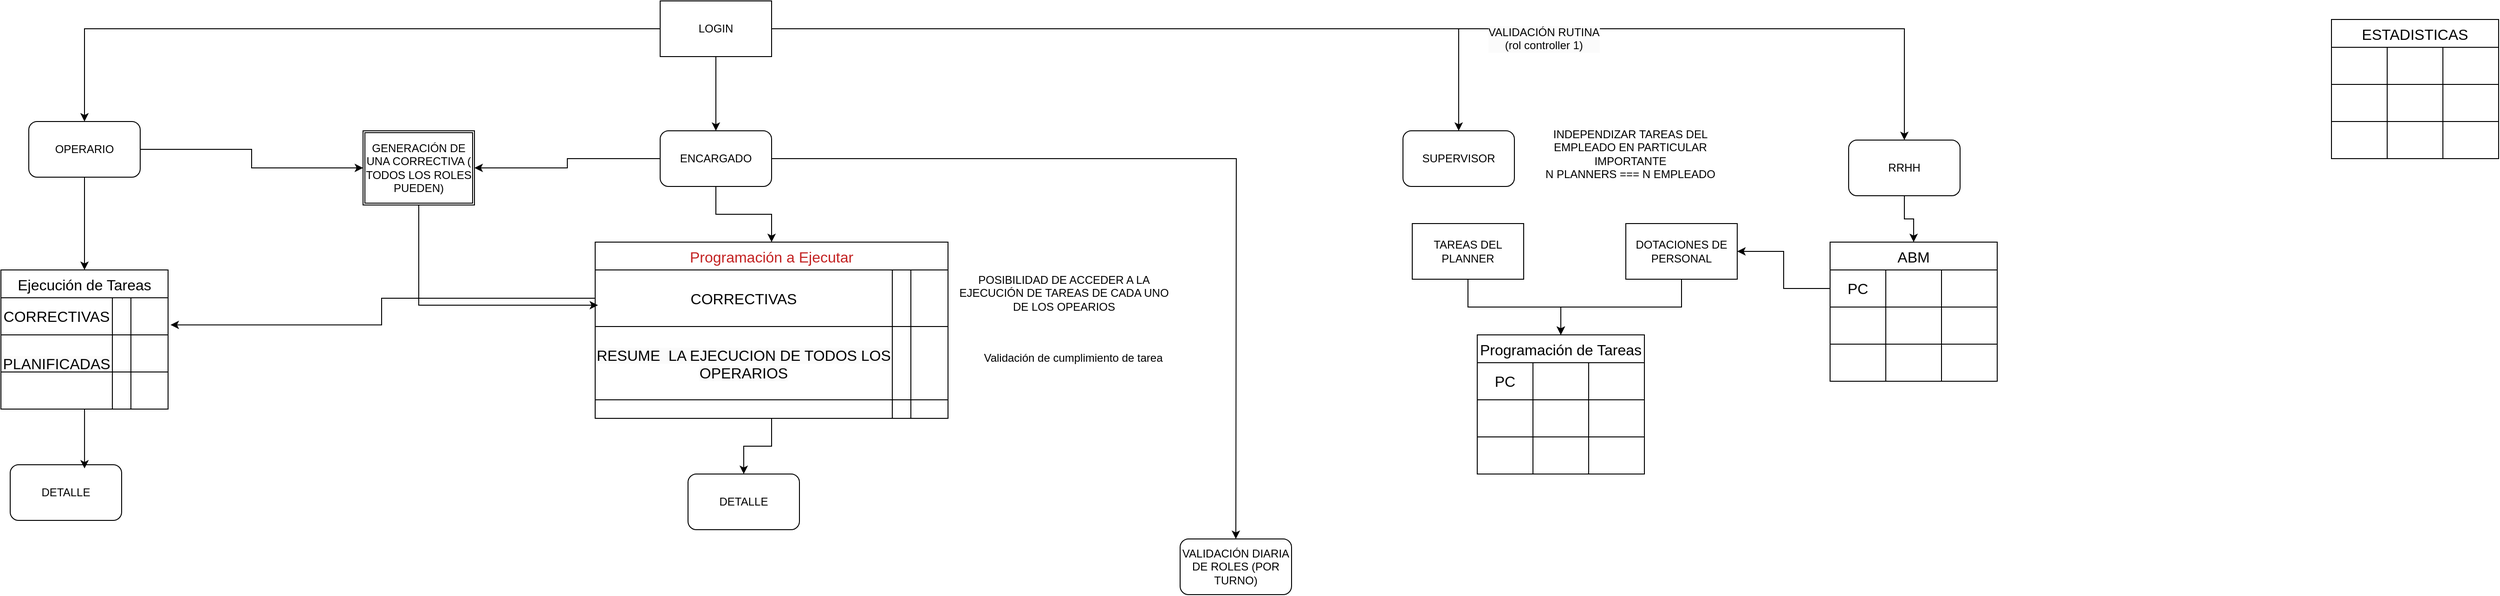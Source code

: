 <mxfile version="24.8.3">
  <diagram name="Page-1" id="iABDF2KvykIuv8HoZ223">
    <mxGraphModel dx="3695" dy="1560" grid="1" gridSize="10" guides="1" tooltips="1" connect="1" arrows="1" fold="1" page="1" pageScale="1" pageWidth="827" pageHeight="1169" math="0" shadow="0">
      <root>
        <mxCell id="0" />
        <mxCell id="1" parent="0" />
        <mxCell id="G7bVrvMsKCPdfKGBplvR-3" style="edgeStyle=orthogonalEdgeStyle;rounded=0;orthogonalLoop=1;jettySize=auto;html=1;" edge="1" parent="1" source="G7bVrvMsKCPdfKGBplvR-1" target="G7bVrvMsKCPdfKGBplvR-2">
          <mxGeometry relative="1" as="geometry" />
        </mxCell>
        <mxCell id="G7bVrvMsKCPdfKGBplvR-35" style="edgeStyle=orthogonalEdgeStyle;rounded=0;orthogonalLoop=1;jettySize=auto;html=1;" edge="1" parent="1" source="G7bVrvMsKCPdfKGBplvR-1">
          <mxGeometry relative="1" as="geometry">
            <mxPoint x="640" y="240" as="targetPoint" />
          </mxGeometry>
        </mxCell>
        <mxCell id="G7bVrvMsKCPdfKGBplvR-65" style="edgeStyle=orthogonalEdgeStyle;rounded=0;orthogonalLoop=1;jettySize=auto;html=1;" edge="1" parent="1" source="G7bVrvMsKCPdfKGBplvR-1" target="G7bVrvMsKCPdfKGBplvR-64">
          <mxGeometry relative="1" as="geometry" />
        </mxCell>
        <mxCell id="G7bVrvMsKCPdfKGBplvR-84" style="edgeStyle=orthogonalEdgeStyle;rounded=0;orthogonalLoop=1;jettySize=auto;html=1;" edge="1" parent="1" source="G7bVrvMsKCPdfKGBplvR-1" target="G7bVrvMsKCPdfKGBplvR-83">
          <mxGeometry relative="1" as="geometry" />
        </mxCell>
        <mxCell id="G7bVrvMsKCPdfKGBplvR-1" value="LOGIN" style="rounded=0;whiteSpace=wrap;html=1;" vertex="1" parent="1">
          <mxGeometry x="580" y="100" width="120" height="60" as="geometry" />
        </mxCell>
        <mxCell id="G7bVrvMsKCPdfKGBplvR-5" style="edgeStyle=orthogonalEdgeStyle;rounded=0;orthogonalLoop=1;jettySize=auto;html=1;" edge="1" parent="1" source="G7bVrvMsKCPdfKGBplvR-2" target="G7bVrvMsKCPdfKGBplvR-6">
          <mxGeometry relative="1" as="geometry">
            <mxPoint x="210" y="390" as="targetPoint" />
          </mxGeometry>
        </mxCell>
        <mxCell id="G7bVrvMsKCPdfKGBplvR-57" style="edgeStyle=orthogonalEdgeStyle;rounded=0;orthogonalLoop=1;jettySize=auto;html=1;" edge="1" parent="1" source="G7bVrvMsKCPdfKGBplvR-2" target="G7bVrvMsKCPdfKGBplvR-56">
          <mxGeometry relative="1" as="geometry" />
        </mxCell>
        <mxCell id="G7bVrvMsKCPdfKGBplvR-2" value="OPERARIO" style="rounded=1;whiteSpace=wrap;html=1;" vertex="1" parent="1">
          <mxGeometry x="-100" y="230" width="120" height="60" as="geometry" />
        </mxCell>
        <mxCell id="G7bVrvMsKCPdfKGBplvR-6" value="Ejecución de Tareas" style="shape=table;startSize=30;container=1;collapsible=0;childLayout=tableLayout;strokeColor=default;fontSize=16;" vertex="1" parent="1">
          <mxGeometry x="-130" y="390" width="180" height="150" as="geometry" />
        </mxCell>
        <mxCell id="G7bVrvMsKCPdfKGBplvR-7" value="" style="shape=tableRow;horizontal=0;startSize=0;swimlaneHead=0;swimlaneBody=0;strokeColor=inherit;top=0;left=0;bottom=0;right=0;collapsible=0;dropTarget=0;fillColor=none;points=[[0,0.5],[1,0.5]];portConstraint=eastwest;fontSize=16;" vertex="1" parent="G7bVrvMsKCPdfKGBplvR-6">
          <mxGeometry y="30" width="180" height="40" as="geometry" />
        </mxCell>
        <mxCell id="G7bVrvMsKCPdfKGBplvR-8" value="CORRECTIVAS" style="shape=partialRectangle;html=1;whiteSpace=wrap;connectable=0;strokeColor=inherit;overflow=hidden;fillColor=none;top=0;left=0;bottom=0;right=0;pointerEvents=1;fontSize=16;" vertex="1" parent="G7bVrvMsKCPdfKGBplvR-7">
          <mxGeometry width="120" height="40" as="geometry">
            <mxRectangle width="120" height="40" as="alternateBounds" />
          </mxGeometry>
        </mxCell>
        <mxCell id="G7bVrvMsKCPdfKGBplvR-9" value="" style="shape=partialRectangle;html=1;whiteSpace=wrap;connectable=0;strokeColor=inherit;overflow=hidden;fillColor=none;top=0;left=0;bottom=0;right=0;pointerEvents=1;fontSize=16;" vertex="1" parent="G7bVrvMsKCPdfKGBplvR-7">
          <mxGeometry x="120" width="20" height="40" as="geometry">
            <mxRectangle width="20" height="40" as="alternateBounds" />
          </mxGeometry>
        </mxCell>
        <mxCell id="G7bVrvMsKCPdfKGBplvR-10" value="" style="shape=partialRectangle;html=1;whiteSpace=wrap;connectable=0;strokeColor=inherit;overflow=hidden;fillColor=none;top=0;left=0;bottom=0;right=0;pointerEvents=1;fontSize=16;" vertex="1" parent="G7bVrvMsKCPdfKGBplvR-7">
          <mxGeometry x="140" width="40" height="40" as="geometry">
            <mxRectangle width="40" height="40" as="alternateBounds" />
          </mxGeometry>
        </mxCell>
        <mxCell id="G7bVrvMsKCPdfKGBplvR-11" value="" style="shape=tableRow;horizontal=0;startSize=0;swimlaneHead=0;swimlaneBody=0;strokeColor=inherit;top=0;left=0;bottom=0;right=0;collapsible=0;dropTarget=0;fillColor=none;points=[[0,0.5],[1,0.5]];portConstraint=eastwest;fontSize=16;" vertex="1" parent="G7bVrvMsKCPdfKGBplvR-6">
          <mxGeometry y="70" width="180" height="40" as="geometry" />
        </mxCell>
        <mxCell id="G7bVrvMsKCPdfKGBplvR-12" value="&#xa;&lt;span style=&quot;color: rgb(0, 0, 0); font-family: Helvetica; font-size: 16px; font-style: normal; font-variant-ligatures: normal; font-variant-caps: normal; font-weight: 400; letter-spacing: normal; orphans: 2; text-align: center; text-indent: 0px; text-transform: none; widows: 2; word-spacing: 0px; -webkit-text-stroke-width: 0px; white-space: normal; background-color: rgb(251, 251, 251); text-decoration-thickness: initial; text-decoration-style: initial; text-decoration-color: initial; display: inline !important; float: none;&quot;&gt;PLANIFICADAS&lt;/span&gt;&#xa;&#xa;" style="shape=partialRectangle;html=1;whiteSpace=wrap;connectable=0;strokeColor=inherit;overflow=hidden;fillColor=none;top=0;left=0;bottom=0;right=0;pointerEvents=1;fontSize=16;" vertex="1" parent="G7bVrvMsKCPdfKGBplvR-11">
          <mxGeometry width="120" height="40" as="geometry">
            <mxRectangle width="120" height="40" as="alternateBounds" />
          </mxGeometry>
        </mxCell>
        <mxCell id="G7bVrvMsKCPdfKGBplvR-13" value="" style="shape=partialRectangle;html=1;whiteSpace=wrap;connectable=0;strokeColor=inherit;overflow=hidden;fillColor=none;top=0;left=0;bottom=0;right=0;pointerEvents=1;fontSize=16;" vertex="1" parent="G7bVrvMsKCPdfKGBplvR-11">
          <mxGeometry x="120" width="20" height="40" as="geometry">
            <mxRectangle width="20" height="40" as="alternateBounds" />
          </mxGeometry>
        </mxCell>
        <mxCell id="G7bVrvMsKCPdfKGBplvR-14" value="" style="shape=partialRectangle;html=1;whiteSpace=wrap;connectable=0;strokeColor=inherit;overflow=hidden;fillColor=none;top=0;left=0;bottom=0;right=0;pointerEvents=1;fontSize=16;" vertex="1" parent="G7bVrvMsKCPdfKGBplvR-11">
          <mxGeometry x="140" width="40" height="40" as="geometry">
            <mxRectangle width="40" height="40" as="alternateBounds" />
          </mxGeometry>
        </mxCell>
        <mxCell id="G7bVrvMsKCPdfKGBplvR-15" value="" style="shape=tableRow;horizontal=0;startSize=0;swimlaneHead=0;swimlaneBody=0;strokeColor=inherit;top=0;left=0;bottom=0;right=0;collapsible=0;dropTarget=0;fillColor=none;points=[[0,0.5],[1,0.5]];portConstraint=eastwest;fontSize=16;" vertex="1" parent="G7bVrvMsKCPdfKGBplvR-6">
          <mxGeometry y="110" width="180" height="40" as="geometry" />
        </mxCell>
        <mxCell id="G7bVrvMsKCPdfKGBplvR-16" value="" style="shape=partialRectangle;html=1;whiteSpace=wrap;connectable=0;strokeColor=inherit;overflow=hidden;fillColor=none;top=0;left=0;bottom=0;right=0;pointerEvents=1;fontSize=16;" vertex="1" parent="G7bVrvMsKCPdfKGBplvR-15">
          <mxGeometry width="120" height="40" as="geometry">
            <mxRectangle width="120" height="40" as="alternateBounds" />
          </mxGeometry>
        </mxCell>
        <mxCell id="G7bVrvMsKCPdfKGBplvR-17" value="" style="shape=partialRectangle;html=1;whiteSpace=wrap;connectable=0;strokeColor=inherit;overflow=hidden;fillColor=none;top=0;left=0;bottom=0;right=0;pointerEvents=1;fontSize=16;" vertex="1" parent="G7bVrvMsKCPdfKGBplvR-15">
          <mxGeometry x="120" width="20" height="40" as="geometry">
            <mxRectangle width="20" height="40" as="alternateBounds" />
          </mxGeometry>
        </mxCell>
        <mxCell id="G7bVrvMsKCPdfKGBplvR-18" value="" style="shape=partialRectangle;html=1;whiteSpace=wrap;connectable=0;strokeColor=inherit;overflow=hidden;fillColor=none;top=0;left=0;bottom=0;right=0;pointerEvents=1;fontSize=16;" vertex="1" parent="G7bVrvMsKCPdfKGBplvR-15">
          <mxGeometry x="140" width="40" height="40" as="geometry">
            <mxRectangle width="40" height="40" as="alternateBounds" />
          </mxGeometry>
        </mxCell>
        <mxCell id="G7bVrvMsKCPdfKGBplvR-20" value="DETALLE" style="rounded=1;whiteSpace=wrap;html=1;" vertex="1" parent="1">
          <mxGeometry x="-120" y="600" width="120" height="60" as="geometry" />
        </mxCell>
        <mxCell id="G7bVrvMsKCPdfKGBplvR-37" style="edgeStyle=orthogonalEdgeStyle;rounded=0;orthogonalLoop=1;jettySize=auto;html=1;entryX=0.5;entryY=0;entryDx=0;entryDy=0;" edge="1" parent="1" source="G7bVrvMsKCPdfKGBplvR-36" target="G7bVrvMsKCPdfKGBplvR-39">
          <mxGeometry relative="1" as="geometry">
            <mxPoint x="640" y="350" as="targetPoint" />
          </mxGeometry>
        </mxCell>
        <mxCell id="G7bVrvMsKCPdfKGBplvR-60" style="edgeStyle=orthogonalEdgeStyle;rounded=0;orthogonalLoop=1;jettySize=auto;html=1;entryX=1;entryY=0.5;entryDx=0;entryDy=0;" edge="1" parent="1" source="G7bVrvMsKCPdfKGBplvR-36" target="G7bVrvMsKCPdfKGBplvR-56">
          <mxGeometry relative="1" as="geometry" />
        </mxCell>
        <mxCell id="G7bVrvMsKCPdfKGBplvR-99" style="edgeStyle=orthogonalEdgeStyle;rounded=0;orthogonalLoop=1;jettySize=auto;html=1;" edge="1" parent="1" source="G7bVrvMsKCPdfKGBplvR-36">
          <mxGeometry relative="1" as="geometry">
            <mxPoint x="1200" y="680" as="targetPoint" />
          </mxGeometry>
        </mxCell>
        <mxCell id="G7bVrvMsKCPdfKGBplvR-36" value="ENCARGADO" style="rounded=1;whiteSpace=wrap;html=1;" vertex="1" parent="1">
          <mxGeometry x="580" y="240" width="120" height="60" as="geometry" />
        </mxCell>
        <mxCell id="G7bVrvMsKCPdfKGBplvR-55" style="edgeStyle=orthogonalEdgeStyle;rounded=0;orthogonalLoop=1;jettySize=auto;html=1;" edge="1" parent="1" source="G7bVrvMsKCPdfKGBplvR-39" target="G7bVrvMsKCPdfKGBplvR-54">
          <mxGeometry relative="1" as="geometry" />
        </mxCell>
        <mxCell id="G7bVrvMsKCPdfKGBplvR-39" value="Programación a Ejecutar" style="shape=table;startSize=30;container=1;collapsible=0;childLayout=tableLayout;strokeColor=default;fontSize=16;fontColor=#c32222;" vertex="1" parent="1">
          <mxGeometry x="510" y="360" width="380" height="190" as="geometry" />
        </mxCell>
        <mxCell id="G7bVrvMsKCPdfKGBplvR-40" value="" style="shape=tableRow;horizontal=0;startSize=0;swimlaneHead=0;swimlaneBody=0;strokeColor=inherit;top=0;left=0;bottom=0;right=0;collapsible=0;dropTarget=0;fillColor=none;points=[[0,0.5],[1,0.5]];portConstraint=eastwest;fontSize=16;" vertex="1" parent="G7bVrvMsKCPdfKGBplvR-39">
          <mxGeometry y="30" width="380" height="61" as="geometry" />
        </mxCell>
        <mxCell id="G7bVrvMsKCPdfKGBplvR-41" value="CORRECTIVAS" style="shape=partialRectangle;html=1;whiteSpace=wrap;connectable=0;strokeColor=inherit;overflow=hidden;fillColor=none;top=0;left=0;bottom=0;right=0;pointerEvents=1;fontSize=16;" vertex="1" parent="G7bVrvMsKCPdfKGBplvR-40">
          <mxGeometry width="320" height="61" as="geometry">
            <mxRectangle width="320" height="61" as="alternateBounds" />
          </mxGeometry>
        </mxCell>
        <mxCell id="G7bVrvMsKCPdfKGBplvR-42" value="" style="shape=partialRectangle;html=1;whiteSpace=wrap;connectable=0;strokeColor=inherit;overflow=hidden;fillColor=none;top=0;left=0;bottom=0;right=0;pointerEvents=1;fontSize=16;" vertex="1" parent="G7bVrvMsKCPdfKGBplvR-40">
          <mxGeometry x="320" width="20" height="61" as="geometry">
            <mxRectangle width="20" height="61" as="alternateBounds" />
          </mxGeometry>
        </mxCell>
        <mxCell id="G7bVrvMsKCPdfKGBplvR-43" value="" style="shape=partialRectangle;html=1;whiteSpace=wrap;connectable=0;strokeColor=inherit;overflow=hidden;fillColor=none;top=0;left=0;bottom=0;right=0;pointerEvents=1;fontSize=16;" vertex="1" parent="G7bVrvMsKCPdfKGBplvR-40">
          <mxGeometry x="340" width="40" height="61" as="geometry">
            <mxRectangle width="40" height="61" as="alternateBounds" />
          </mxGeometry>
        </mxCell>
        <mxCell id="G7bVrvMsKCPdfKGBplvR-44" value="" style="shape=tableRow;horizontal=0;startSize=0;swimlaneHead=0;swimlaneBody=0;strokeColor=inherit;top=0;left=0;bottom=0;right=0;collapsible=0;dropTarget=0;fillColor=none;points=[[0,0.5],[1,0.5]];portConstraint=eastwest;fontSize=16;" vertex="1" parent="G7bVrvMsKCPdfKGBplvR-39">
          <mxGeometry y="91" width="380" height="79" as="geometry" />
        </mxCell>
        <mxCell id="G7bVrvMsKCPdfKGBplvR-45" value="&#xa;&lt;span style=&quot;color: rgb(0, 0, 0); font-family: Helvetica; font-size: 16px; font-style: normal; font-variant-ligatures: normal; font-variant-caps: normal; font-weight: 400; letter-spacing: normal; orphans: 2; text-align: center; text-indent: 0px; text-transform: none; widows: 2; word-spacing: 0px; -webkit-text-stroke-width: 0px; white-space: normal; background-color: rgb(251, 251, 251); text-decoration-thickness: initial; text-decoration-style: initial; text-decoration-color: initial; display: inline !important; float: none;&quot;&gt;RESUME&amp;nbsp; LA EJECUCION DE TODOS LOS OPERARIOS&lt;/span&gt;&#xa;&#xa;" style="shape=partialRectangle;html=1;whiteSpace=wrap;connectable=0;strokeColor=inherit;overflow=hidden;fillColor=none;top=0;left=0;bottom=0;right=0;pointerEvents=1;fontSize=16;" vertex="1" parent="G7bVrvMsKCPdfKGBplvR-44">
          <mxGeometry width="320" height="79" as="geometry">
            <mxRectangle width="320" height="79" as="alternateBounds" />
          </mxGeometry>
        </mxCell>
        <mxCell id="G7bVrvMsKCPdfKGBplvR-46" value="" style="shape=partialRectangle;html=1;whiteSpace=wrap;connectable=0;strokeColor=inherit;overflow=hidden;fillColor=none;top=0;left=0;bottom=0;right=0;pointerEvents=1;fontSize=16;" vertex="1" parent="G7bVrvMsKCPdfKGBplvR-44">
          <mxGeometry x="320" width="20" height="79" as="geometry">
            <mxRectangle width="20" height="79" as="alternateBounds" />
          </mxGeometry>
        </mxCell>
        <mxCell id="G7bVrvMsKCPdfKGBplvR-47" value="" style="shape=partialRectangle;html=1;whiteSpace=wrap;connectable=0;strokeColor=inherit;overflow=hidden;fillColor=none;top=0;left=0;bottom=0;right=0;pointerEvents=1;fontSize=16;" vertex="1" parent="G7bVrvMsKCPdfKGBplvR-44">
          <mxGeometry x="340" width="40" height="79" as="geometry">
            <mxRectangle width="40" height="79" as="alternateBounds" />
          </mxGeometry>
        </mxCell>
        <mxCell id="G7bVrvMsKCPdfKGBplvR-48" value="" style="shape=tableRow;horizontal=0;startSize=0;swimlaneHead=0;swimlaneBody=0;strokeColor=inherit;top=0;left=0;bottom=0;right=0;collapsible=0;dropTarget=0;fillColor=none;points=[[0,0.5],[1,0.5]];portConstraint=eastwest;fontSize=16;" vertex="1" parent="G7bVrvMsKCPdfKGBplvR-39">
          <mxGeometry y="170" width="380" height="20" as="geometry" />
        </mxCell>
        <mxCell id="G7bVrvMsKCPdfKGBplvR-49" value="" style="shape=partialRectangle;html=1;whiteSpace=wrap;connectable=0;strokeColor=inherit;overflow=hidden;fillColor=none;top=0;left=0;bottom=0;right=0;pointerEvents=1;fontSize=16;" vertex="1" parent="G7bVrvMsKCPdfKGBplvR-48">
          <mxGeometry width="320" height="20" as="geometry">
            <mxRectangle width="320" height="20" as="alternateBounds" />
          </mxGeometry>
        </mxCell>
        <mxCell id="G7bVrvMsKCPdfKGBplvR-50" value="" style="shape=partialRectangle;html=1;whiteSpace=wrap;connectable=0;strokeColor=inherit;overflow=hidden;fillColor=none;top=0;left=0;bottom=0;right=0;pointerEvents=1;fontSize=16;" vertex="1" parent="G7bVrvMsKCPdfKGBplvR-48">
          <mxGeometry x="320" width="20" height="20" as="geometry">
            <mxRectangle width="20" height="20" as="alternateBounds" />
          </mxGeometry>
        </mxCell>
        <mxCell id="G7bVrvMsKCPdfKGBplvR-51" value="" style="shape=partialRectangle;html=1;whiteSpace=wrap;connectable=0;strokeColor=inherit;overflow=hidden;fillColor=none;top=0;left=0;bottom=0;right=0;pointerEvents=1;fontSize=16;" vertex="1" parent="G7bVrvMsKCPdfKGBplvR-48">
          <mxGeometry x="340" width="40" height="20" as="geometry">
            <mxRectangle width="40" height="20" as="alternateBounds" />
          </mxGeometry>
        </mxCell>
        <mxCell id="G7bVrvMsKCPdfKGBplvR-52" value="POSIBILIDAD DE ACCEDER A LA EJECUCIÓN DE TAREAS DE CADA UNO DE LOS OPEARIOS" style="text;html=1;align=center;verticalAlign=middle;whiteSpace=wrap;rounded=0;" vertex="1" parent="1">
          <mxGeometry x="900" y="360" width="230" height="110" as="geometry" />
        </mxCell>
        <mxCell id="G7bVrvMsKCPdfKGBplvR-53" value="Validación de cumplimiento de tarea" style="text;html=1;align=center;verticalAlign=middle;whiteSpace=wrap;rounded=0;" vertex="1" parent="1">
          <mxGeometry x="910" y="430" width="230" height="110" as="geometry" />
        </mxCell>
        <mxCell id="G7bVrvMsKCPdfKGBplvR-54" value="DETALLE" style="rounded=1;whiteSpace=wrap;html=1;" vertex="1" parent="1">
          <mxGeometry x="610" y="610" width="120" height="60" as="geometry" />
        </mxCell>
        <mxCell id="G7bVrvMsKCPdfKGBplvR-56" value="GENERACIÓN DE UNA CORRECTIVA ( TODOS LOS ROLES PUEDEN)" style="shape=ext;double=1;rounded=0;whiteSpace=wrap;html=1;" vertex="1" parent="1">
          <mxGeometry x="260" y="240" width="120" height="80" as="geometry" />
        </mxCell>
        <mxCell id="G7bVrvMsKCPdfKGBplvR-59" style="edgeStyle=orthogonalEdgeStyle;rounded=0;orthogonalLoop=1;jettySize=auto;html=1;entryX=0.667;entryY=0.067;entryDx=0;entryDy=0;entryPerimeter=0;" edge="1" parent="1" source="G7bVrvMsKCPdfKGBplvR-6" target="G7bVrvMsKCPdfKGBplvR-20">
          <mxGeometry relative="1" as="geometry" />
        </mxCell>
        <mxCell id="G7bVrvMsKCPdfKGBplvR-62" style="edgeStyle=orthogonalEdgeStyle;rounded=0;orthogonalLoop=1;jettySize=auto;html=1;entryX=0.008;entryY=0.623;entryDx=0;entryDy=0;entryPerimeter=0;" edge="1" parent="1" source="G7bVrvMsKCPdfKGBplvR-56" target="G7bVrvMsKCPdfKGBplvR-40">
          <mxGeometry relative="1" as="geometry" />
        </mxCell>
        <mxCell id="G7bVrvMsKCPdfKGBplvR-63" style="edgeStyle=orthogonalEdgeStyle;rounded=0;orthogonalLoop=1;jettySize=auto;html=1;entryX=1.015;entryY=0.73;entryDx=0;entryDy=0;entryPerimeter=0;" edge="1" parent="1" source="G7bVrvMsKCPdfKGBplvR-40" target="G7bVrvMsKCPdfKGBplvR-7">
          <mxGeometry relative="1" as="geometry" />
        </mxCell>
        <mxCell id="G7bVrvMsKCPdfKGBplvR-64" value="SUPERVISOR" style="rounded=1;whiteSpace=wrap;html=1;" vertex="1" parent="1">
          <mxGeometry x="1380" y="240" width="120" height="60" as="geometry" />
        </mxCell>
        <mxCell id="G7bVrvMsKCPdfKGBplvR-66" value="&lt;span style=&quot;color: rgb(0, 0, 0); font-family: Helvetica; font-size: 12px; font-style: normal; font-variant-ligatures: normal; font-variant-caps: normal; font-weight: 400; letter-spacing: normal; orphans: 2; text-align: center; text-indent: 0px; text-transform: none; widows: 2; word-spacing: 0px; -webkit-text-stroke-width: 0px; white-space: normal; background-color: rgb(251, 251, 251); text-decoration-thickness: initial; text-decoration-style: initial; text-decoration-color: initial; display: inline !important; float: none;&quot;&gt;VALIDACIÓN RUTINA&lt;/span&gt;&lt;div style=&quot;forced-color-adjust: none; color: rgb(0, 0, 0); font-family: Helvetica; font-size: 12px; font-style: normal; font-variant-ligatures: normal; font-variant-caps: normal; font-weight: 400; letter-spacing: normal; orphans: 2; text-align: center; text-indent: 0px; text-transform: none; widows: 2; word-spacing: 0px; -webkit-text-stroke-width: 0px; white-space: normal; background-color: rgb(251, 251, 251); text-decoration-thickness: initial; text-decoration-style: initial; text-decoration-color: initial;&quot;&gt;(rol controller 1)&lt;/div&gt;" style="text;whiteSpace=wrap;html=1;" vertex="1" parent="1">
          <mxGeometry x="1470" y="120" width="150" height="50" as="geometry" />
        </mxCell>
        <mxCell id="G7bVrvMsKCPdfKGBplvR-116" style="edgeStyle=orthogonalEdgeStyle;rounded=0;orthogonalLoop=1;jettySize=auto;html=1;" edge="1" parent="1" source="G7bVrvMsKCPdfKGBplvR-67" target="G7bVrvMsKCPdfKGBplvR-70">
          <mxGeometry relative="1" as="geometry" />
        </mxCell>
        <mxCell id="G7bVrvMsKCPdfKGBplvR-67" value="TAREAS DEL PLANNER" style="rounded=0;whiteSpace=wrap;html=1;" vertex="1" parent="1">
          <mxGeometry x="1390" y="340" width="120" height="60" as="geometry" />
        </mxCell>
        <mxCell id="G7bVrvMsKCPdfKGBplvR-117" style="edgeStyle=orthogonalEdgeStyle;rounded=0;orthogonalLoop=1;jettySize=auto;html=1;" edge="1" parent="1" source="G7bVrvMsKCPdfKGBplvR-68" target="G7bVrvMsKCPdfKGBplvR-70">
          <mxGeometry relative="1" as="geometry" />
        </mxCell>
        <mxCell id="G7bVrvMsKCPdfKGBplvR-68" value="DOTACIONES DE PERSONAL" style="rounded=0;whiteSpace=wrap;html=1;" vertex="1" parent="1">
          <mxGeometry x="1620" y="340" width="120" height="60" as="geometry" />
        </mxCell>
        <mxCell id="G7bVrvMsKCPdfKGBplvR-70" value="Programación de Tareas" style="shape=table;startSize=30;container=1;collapsible=0;childLayout=tableLayout;strokeColor=default;fontSize=16;" vertex="1" parent="1">
          <mxGeometry x="1460" y="460" width="180" height="150" as="geometry" />
        </mxCell>
        <mxCell id="G7bVrvMsKCPdfKGBplvR-71" value="" style="shape=tableRow;horizontal=0;startSize=0;swimlaneHead=0;swimlaneBody=0;strokeColor=inherit;top=0;left=0;bottom=0;right=0;collapsible=0;dropTarget=0;fillColor=none;points=[[0,0.5],[1,0.5]];portConstraint=eastwest;fontSize=16;" vertex="1" parent="G7bVrvMsKCPdfKGBplvR-70">
          <mxGeometry y="30" width="180" height="40" as="geometry" />
        </mxCell>
        <mxCell id="G7bVrvMsKCPdfKGBplvR-72" value="PC" style="shape=partialRectangle;html=1;whiteSpace=wrap;connectable=0;strokeColor=inherit;overflow=hidden;fillColor=none;top=0;left=0;bottom=0;right=0;pointerEvents=1;fontSize=16;" vertex="1" parent="G7bVrvMsKCPdfKGBplvR-71">
          <mxGeometry width="60" height="40" as="geometry">
            <mxRectangle width="60" height="40" as="alternateBounds" />
          </mxGeometry>
        </mxCell>
        <mxCell id="G7bVrvMsKCPdfKGBplvR-73" value="" style="shape=partialRectangle;html=1;whiteSpace=wrap;connectable=0;strokeColor=inherit;overflow=hidden;fillColor=none;top=0;left=0;bottom=0;right=0;pointerEvents=1;fontSize=16;" vertex="1" parent="G7bVrvMsKCPdfKGBplvR-71">
          <mxGeometry x="60" width="60" height="40" as="geometry">
            <mxRectangle width="60" height="40" as="alternateBounds" />
          </mxGeometry>
        </mxCell>
        <mxCell id="G7bVrvMsKCPdfKGBplvR-74" value="" style="shape=partialRectangle;html=1;whiteSpace=wrap;connectable=0;strokeColor=inherit;overflow=hidden;fillColor=none;top=0;left=0;bottom=0;right=0;pointerEvents=1;fontSize=16;" vertex="1" parent="G7bVrvMsKCPdfKGBplvR-71">
          <mxGeometry x="120" width="60" height="40" as="geometry">
            <mxRectangle width="60" height="40" as="alternateBounds" />
          </mxGeometry>
        </mxCell>
        <mxCell id="G7bVrvMsKCPdfKGBplvR-75" value="" style="shape=tableRow;horizontal=0;startSize=0;swimlaneHead=0;swimlaneBody=0;strokeColor=inherit;top=0;left=0;bottom=0;right=0;collapsible=0;dropTarget=0;fillColor=none;points=[[0,0.5],[1,0.5]];portConstraint=eastwest;fontSize=16;" vertex="1" parent="G7bVrvMsKCPdfKGBplvR-70">
          <mxGeometry y="70" width="180" height="40" as="geometry" />
        </mxCell>
        <mxCell id="G7bVrvMsKCPdfKGBplvR-76" value="" style="shape=partialRectangle;html=1;whiteSpace=wrap;connectable=0;strokeColor=inherit;overflow=hidden;fillColor=none;top=0;left=0;bottom=0;right=0;pointerEvents=1;fontSize=16;" vertex="1" parent="G7bVrvMsKCPdfKGBplvR-75">
          <mxGeometry width="60" height="40" as="geometry">
            <mxRectangle width="60" height="40" as="alternateBounds" />
          </mxGeometry>
        </mxCell>
        <mxCell id="G7bVrvMsKCPdfKGBplvR-77" value="" style="shape=partialRectangle;html=1;whiteSpace=wrap;connectable=0;strokeColor=inherit;overflow=hidden;fillColor=none;top=0;left=0;bottom=0;right=0;pointerEvents=1;fontSize=16;" vertex="1" parent="G7bVrvMsKCPdfKGBplvR-75">
          <mxGeometry x="60" width="60" height="40" as="geometry">
            <mxRectangle width="60" height="40" as="alternateBounds" />
          </mxGeometry>
        </mxCell>
        <mxCell id="G7bVrvMsKCPdfKGBplvR-78" value="" style="shape=partialRectangle;html=1;whiteSpace=wrap;connectable=0;strokeColor=inherit;overflow=hidden;fillColor=none;top=0;left=0;bottom=0;right=0;pointerEvents=1;fontSize=16;" vertex="1" parent="G7bVrvMsKCPdfKGBplvR-75">
          <mxGeometry x="120" width="60" height="40" as="geometry">
            <mxRectangle width="60" height="40" as="alternateBounds" />
          </mxGeometry>
        </mxCell>
        <mxCell id="G7bVrvMsKCPdfKGBplvR-79" value="" style="shape=tableRow;horizontal=0;startSize=0;swimlaneHead=0;swimlaneBody=0;strokeColor=inherit;top=0;left=0;bottom=0;right=0;collapsible=0;dropTarget=0;fillColor=none;points=[[0,0.5],[1,0.5]];portConstraint=eastwest;fontSize=16;" vertex="1" parent="G7bVrvMsKCPdfKGBplvR-70">
          <mxGeometry y="110" width="180" height="40" as="geometry" />
        </mxCell>
        <mxCell id="G7bVrvMsKCPdfKGBplvR-80" value="" style="shape=partialRectangle;html=1;whiteSpace=wrap;connectable=0;strokeColor=inherit;overflow=hidden;fillColor=none;top=0;left=0;bottom=0;right=0;pointerEvents=1;fontSize=16;" vertex="1" parent="G7bVrvMsKCPdfKGBplvR-79">
          <mxGeometry width="60" height="40" as="geometry">
            <mxRectangle width="60" height="40" as="alternateBounds" />
          </mxGeometry>
        </mxCell>
        <mxCell id="G7bVrvMsKCPdfKGBplvR-81" value="" style="shape=partialRectangle;html=1;whiteSpace=wrap;connectable=0;strokeColor=inherit;overflow=hidden;fillColor=none;top=0;left=0;bottom=0;right=0;pointerEvents=1;fontSize=16;" vertex="1" parent="G7bVrvMsKCPdfKGBplvR-79">
          <mxGeometry x="60" width="60" height="40" as="geometry">
            <mxRectangle width="60" height="40" as="alternateBounds" />
          </mxGeometry>
        </mxCell>
        <mxCell id="G7bVrvMsKCPdfKGBplvR-82" value="" style="shape=partialRectangle;html=1;whiteSpace=wrap;connectable=0;strokeColor=inherit;overflow=hidden;fillColor=none;top=0;left=0;bottom=0;right=0;pointerEvents=1;fontSize=16;" vertex="1" parent="G7bVrvMsKCPdfKGBplvR-79">
          <mxGeometry x="120" width="60" height="40" as="geometry">
            <mxRectangle width="60" height="40" as="alternateBounds" />
          </mxGeometry>
        </mxCell>
        <mxCell id="G7bVrvMsKCPdfKGBplvR-114" style="edgeStyle=orthogonalEdgeStyle;rounded=0;orthogonalLoop=1;jettySize=auto;html=1;" edge="1" parent="1" source="G7bVrvMsKCPdfKGBplvR-83" target="G7bVrvMsKCPdfKGBplvR-85">
          <mxGeometry relative="1" as="geometry" />
        </mxCell>
        <mxCell id="G7bVrvMsKCPdfKGBplvR-83" value="RRHH" style="rounded=1;whiteSpace=wrap;html=1;" vertex="1" parent="1">
          <mxGeometry x="1860" y="250" width="120" height="60" as="geometry" />
        </mxCell>
        <mxCell id="G7bVrvMsKCPdfKGBplvR-85" value="ABM" style="shape=table;startSize=30;container=1;collapsible=0;childLayout=tableLayout;strokeColor=default;fontSize=16;" vertex="1" parent="1">
          <mxGeometry x="1840" y="360" width="180" height="150" as="geometry" />
        </mxCell>
        <mxCell id="G7bVrvMsKCPdfKGBplvR-86" value="" style="shape=tableRow;horizontal=0;startSize=0;swimlaneHead=0;swimlaneBody=0;strokeColor=inherit;top=0;left=0;bottom=0;right=0;collapsible=0;dropTarget=0;fillColor=none;points=[[0,0.5],[1,0.5]];portConstraint=eastwest;fontSize=16;" vertex="1" parent="G7bVrvMsKCPdfKGBplvR-85">
          <mxGeometry y="30" width="180" height="40" as="geometry" />
        </mxCell>
        <mxCell id="G7bVrvMsKCPdfKGBplvR-87" value="PC" style="shape=partialRectangle;html=1;whiteSpace=wrap;connectable=0;strokeColor=inherit;overflow=hidden;fillColor=none;top=0;left=0;bottom=0;right=0;pointerEvents=1;fontSize=16;" vertex="1" parent="G7bVrvMsKCPdfKGBplvR-86">
          <mxGeometry width="60" height="40" as="geometry">
            <mxRectangle width="60" height="40" as="alternateBounds" />
          </mxGeometry>
        </mxCell>
        <mxCell id="G7bVrvMsKCPdfKGBplvR-88" value="" style="shape=partialRectangle;html=1;whiteSpace=wrap;connectable=0;strokeColor=inherit;overflow=hidden;fillColor=none;top=0;left=0;bottom=0;right=0;pointerEvents=1;fontSize=16;" vertex="1" parent="G7bVrvMsKCPdfKGBplvR-86">
          <mxGeometry x="60" width="60" height="40" as="geometry">
            <mxRectangle width="60" height="40" as="alternateBounds" />
          </mxGeometry>
        </mxCell>
        <mxCell id="G7bVrvMsKCPdfKGBplvR-89" value="" style="shape=partialRectangle;html=1;whiteSpace=wrap;connectable=0;strokeColor=inherit;overflow=hidden;fillColor=none;top=0;left=0;bottom=0;right=0;pointerEvents=1;fontSize=16;" vertex="1" parent="G7bVrvMsKCPdfKGBplvR-86">
          <mxGeometry x="120" width="60" height="40" as="geometry">
            <mxRectangle width="60" height="40" as="alternateBounds" />
          </mxGeometry>
        </mxCell>
        <mxCell id="G7bVrvMsKCPdfKGBplvR-90" value="" style="shape=tableRow;horizontal=0;startSize=0;swimlaneHead=0;swimlaneBody=0;strokeColor=inherit;top=0;left=0;bottom=0;right=0;collapsible=0;dropTarget=0;fillColor=none;points=[[0,0.5],[1,0.5]];portConstraint=eastwest;fontSize=16;" vertex="1" parent="G7bVrvMsKCPdfKGBplvR-85">
          <mxGeometry y="70" width="180" height="40" as="geometry" />
        </mxCell>
        <mxCell id="G7bVrvMsKCPdfKGBplvR-91" value="" style="shape=partialRectangle;html=1;whiteSpace=wrap;connectable=0;strokeColor=inherit;overflow=hidden;fillColor=none;top=0;left=0;bottom=0;right=0;pointerEvents=1;fontSize=16;" vertex="1" parent="G7bVrvMsKCPdfKGBplvR-90">
          <mxGeometry width="60" height="40" as="geometry">
            <mxRectangle width="60" height="40" as="alternateBounds" />
          </mxGeometry>
        </mxCell>
        <mxCell id="G7bVrvMsKCPdfKGBplvR-92" value="" style="shape=partialRectangle;html=1;whiteSpace=wrap;connectable=0;strokeColor=inherit;overflow=hidden;fillColor=none;top=0;left=0;bottom=0;right=0;pointerEvents=1;fontSize=16;" vertex="1" parent="G7bVrvMsKCPdfKGBplvR-90">
          <mxGeometry x="60" width="60" height="40" as="geometry">
            <mxRectangle width="60" height="40" as="alternateBounds" />
          </mxGeometry>
        </mxCell>
        <mxCell id="G7bVrvMsKCPdfKGBplvR-93" value="" style="shape=partialRectangle;html=1;whiteSpace=wrap;connectable=0;strokeColor=inherit;overflow=hidden;fillColor=none;top=0;left=0;bottom=0;right=0;pointerEvents=1;fontSize=16;" vertex="1" parent="G7bVrvMsKCPdfKGBplvR-90">
          <mxGeometry x="120" width="60" height="40" as="geometry">
            <mxRectangle width="60" height="40" as="alternateBounds" />
          </mxGeometry>
        </mxCell>
        <mxCell id="G7bVrvMsKCPdfKGBplvR-94" value="" style="shape=tableRow;horizontal=0;startSize=0;swimlaneHead=0;swimlaneBody=0;strokeColor=inherit;top=0;left=0;bottom=0;right=0;collapsible=0;dropTarget=0;fillColor=none;points=[[0,0.5],[1,0.5]];portConstraint=eastwest;fontSize=16;" vertex="1" parent="G7bVrvMsKCPdfKGBplvR-85">
          <mxGeometry y="110" width="180" height="40" as="geometry" />
        </mxCell>
        <mxCell id="G7bVrvMsKCPdfKGBplvR-95" value="" style="shape=partialRectangle;html=1;whiteSpace=wrap;connectable=0;strokeColor=inherit;overflow=hidden;fillColor=none;top=0;left=0;bottom=0;right=0;pointerEvents=1;fontSize=16;" vertex="1" parent="G7bVrvMsKCPdfKGBplvR-94">
          <mxGeometry width="60" height="40" as="geometry">
            <mxRectangle width="60" height="40" as="alternateBounds" />
          </mxGeometry>
        </mxCell>
        <mxCell id="G7bVrvMsKCPdfKGBplvR-96" value="" style="shape=partialRectangle;html=1;whiteSpace=wrap;connectable=0;strokeColor=inherit;overflow=hidden;fillColor=none;top=0;left=0;bottom=0;right=0;pointerEvents=1;fontSize=16;" vertex="1" parent="G7bVrvMsKCPdfKGBplvR-94">
          <mxGeometry x="60" width="60" height="40" as="geometry">
            <mxRectangle width="60" height="40" as="alternateBounds" />
          </mxGeometry>
        </mxCell>
        <mxCell id="G7bVrvMsKCPdfKGBplvR-97" value="" style="shape=partialRectangle;html=1;whiteSpace=wrap;connectable=0;strokeColor=inherit;overflow=hidden;fillColor=none;top=0;left=0;bottom=0;right=0;pointerEvents=1;fontSize=16;" vertex="1" parent="G7bVrvMsKCPdfKGBplvR-94">
          <mxGeometry x="120" width="60" height="40" as="geometry">
            <mxRectangle width="60" height="40" as="alternateBounds" />
          </mxGeometry>
        </mxCell>
        <mxCell id="G7bVrvMsKCPdfKGBplvR-98" value="INDEPENDIZAR TAREAS DEL EMPLEADO EN PARTICULAR&lt;div&gt;IMPORTANTE&lt;/div&gt;&lt;div&gt;N PLANNERS === N EMPLEADO&lt;/div&gt;" style="text;html=1;align=center;verticalAlign=middle;whiteSpace=wrap;rounded=0;" vertex="1" parent="1">
          <mxGeometry x="1510" y="210" width="230" height="110" as="geometry" />
        </mxCell>
        <mxCell id="G7bVrvMsKCPdfKGBplvR-100" value="VALIDACIÓN DIARIA DE ROLES (POR TURNO)" style="rounded=1;whiteSpace=wrap;html=1;" vertex="1" parent="1">
          <mxGeometry x="1140" y="680" width="120" height="60" as="geometry" />
        </mxCell>
        <mxCell id="G7bVrvMsKCPdfKGBplvR-101" value="ESTADISTICAS" style="shape=table;startSize=30;container=1;collapsible=0;childLayout=tableLayout;strokeColor=default;fontSize=16;" vertex="1" parent="1">
          <mxGeometry x="2380" y="120" width="180" height="150" as="geometry" />
        </mxCell>
        <mxCell id="G7bVrvMsKCPdfKGBplvR-102" value="" style="shape=tableRow;horizontal=0;startSize=0;swimlaneHead=0;swimlaneBody=0;strokeColor=inherit;top=0;left=0;bottom=0;right=0;collapsible=0;dropTarget=0;fillColor=none;points=[[0,0.5],[1,0.5]];portConstraint=eastwest;fontSize=16;" vertex="1" parent="G7bVrvMsKCPdfKGBplvR-101">
          <mxGeometry y="30" width="180" height="40" as="geometry" />
        </mxCell>
        <mxCell id="G7bVrvMsKCPdfKGBplvR-103" value="" style="shape=partialRectangle;html=1;whiteSpace=wrap;connectable=0;strokeColor=inherit;overflow=hidden;fillColor=none;top=0;left=0;bottom=0;right=0;pointerEvents=1;fontSize=16;" vertex="1" parent="G7bVrvMsKCPdfKGBplvR-102">
          <mxGeometry width="60" height="40" as="geometry">
            <mxRectangle width="60" height="40" as="alternateBounds" />
          </mxGeometry>
        </mxCell>
        <mxCell id="G7bVrvMsKCPdfKGBplvR-104" value="" style="shape=partialRectangle;html=1;whiteSpace=wrap;connectable=0;strokeColor=inherit;overflow=hidden;fillColor=none;top=0;left=0;bottom=0;right=0;pointerEvents=1;fontSize=16;" vertex="1" parent="G7bVrvMsKCPdfKGBplvR-102">
          <mxGeometry x="60" width="60" height="40" as="geometry">
            <mxRectangle width="60" height="40" as="alternateBounds" />
          </mxGeometry>
        </mxCell>
        <mxCell id="G7bVrvMsKCPdfKGBplvR-105" value="" style="shape=partialRectangle;html=1;whiteSpace=wrap;connectable=0;strokeColor=inherit;overflow=hidden;fillColor=none;top=0;left=0;bottom=0;right=0;pointerEvents=1;fontSize=16;" vertex="1" parent="G7bVrvMsKCPdfKGBplvR-102">
          <mxGeometry x="120" width="60" height="40" as="geometry">
            <mxRectangle width="60" height="40" as="alternateBounds" />
          </mxGeometry>
        </mxCell>
        <mxCell id="G7bVrvMsKCPdfKGBplvR-106" value="" style="shape=tableRow;horizontal=0;startSize=0;swimlaneHead=0;swimlaneBody=0;strokeColor=inherit;top=0;left=0;bottom=0;right=0;collapsible=0;dropTarget=0;fillColor=none;points=[[0,0.5],[1,0.5]];portConstraint=eastwest;fontSize=16;" vertex="1" parent="G7bVrvMsKCPdfKGBplvR-101">
          <mxGeometry y="70" width="180" height="40" as="geometry" />
        </mxCell>
        <mxCell id="G7bVrvMsKCPdfKGBplvR-107" value="" style="shape=partialRectangle;html=1;whiteSpace=wrap;connectable=0;strokeColor=inherit;overflow=hidden;fillColor=none;top=0;left=0;bottom=0;right=0;pointerEvents=1;fontSize=16;" vertex="1" parent="G7bVrvMsKCPdfKGBplvR-106">
          <mxGeometry width="60" height="40" as="geometry">
            <mxRectangle width="60" height="40" as="alternateBounds" />
          </mxGeometry>
        </mxCell>
        <mxCell id="G7bVrvMsKCPdfKGBplvR-108" value="" style="shape=partialRectangle;html=1;whiteSpace=wrap;connectable=0;strokeColor=inherit;overflow=hidden;fillColor=none;top=0;left=0;bottom=0;right=0;pointerEvents=1;fontSize=16;" vertex="1" parent="G7bVrvMsKCPdfKGBplvR-106">
          <mxGeometry x="60" width="60" height="40" as="geometry">
            <mxRectangle width="60" height="40" as="alternateBounds" />
          </mxGeometry>
        </mxCell>
        <mxCell id="G7bVrvMsKCPdfKGBplvR-109" value="" style="shape=partialRectangle;html=1;whiteSpace=wrap;connectable=0;strokeColor=inherit;overflow=hidden;fillColor=none;top=0;left=0;bottom=0;right=0;pointerEvents=1;fontSize=16;" vertex="1" parent="G7bVrvMsKCPdfKGBplvR-106">
          <mxGeometry x="120" width="60" height="40" as="geometry">
            <mxRectangle width="60" height="40" as="alternateBounds" />
          </mxGeometry>
        </mxCell>
        <mxCell id="G7bVrvMsKCPdfKGBplvR-110" value="" style="shape=tableRow;horizontal=0;startSize=0;swimlaneHead=0;swimlaneBody=0;strokeColor=inherit;top=0;left=0;bottom=0;right=0;collapsible=0;dropTarget=0;fillColor=none;points=[[0,0.5],[1,0.5]];portConstraint=eastwest;fontSize=16;" vertex="1" parent="G7bVrvMsKCPdfKGBplvR-101">
          <mxGeometry y="110" width="180" height="40" as="geometry" />
        </mxCell>
        <mxCell id="G7bVrvMsKCPdfKGBplvR-111" value="" style="shape=partialRectangle;html=1;whiteSpace=wrap;connectable=0;strokeColor=inherit;overflow=hidden;fillColor=none;top=0;left=0;bottom=0;right=0;pointerEvents=1;fontSize=16;" vertex="1" parent="G7bVrvMsKCPdfKGBplvR-110">
          <mxGeometry width="60" height="40" as="geometry">
            <mxRectangle width="60" height="40" as="alternateBounds" />
          </mxGeometry>
        </mxCell>
        <mxCell id="G7bVrvMsKCPdfKGBplvR-112" value="" style="shape=partialRectangle;html=1;whiteSpace=wrap;connectable=0;strokeColor=inherit;overflow=hidden;fillColor=none;top=0;left=0;bottom=0;right=0;pointerEvents=1;fontSize=16;" vertex="1" parent="G7bVrvMsKCPdfKGBplvR-110">
          <mxGeometry x="60" width="60" height="40" as="geometry">
            <mxRectangle width="60" height="40" as="alternateBounds" />
          </mxGeometry>
        </mxCell>
        <mxCell id="G7bVrvMsKCPdfKGBplvR-113" value="" style="shape=partialRectangle;html=1;whiteSpace=wrap;connectable=0;strokeColor=inherit;overflow=hidden;fillColor=none;top=0;left=0;bottom=0;right=0;pointerEvents=1;fontSize=16;" vertex="1" parent="G7bVrvMsKCPdfKGBplvR-110">
          <mxGeometry x="120" width="60" height="40" as="geometry">
            <mxRectangle width="60" height="40" as="alternateBounds" />
          </mxGeometry>
        </mxCell>
        <mxCell id="G7bVrvMsKCPdfKGBplvR-115" style="edgeStyle=orthogonalEdgeStyle;rounded=0;orthogonalLoop=1;jettySize=auto;html=1;" edge="1" parent="1" source="G7bVrvMsKCPdfKGBplvR-86" target="G7bVrvMsKCPdfKGBplvR-68">
          <mxGeometry relative="1" as="geometry" />
        </mxCell>
      </root>
    </mxGraphModel>
  </diagram>
</mxfile>
